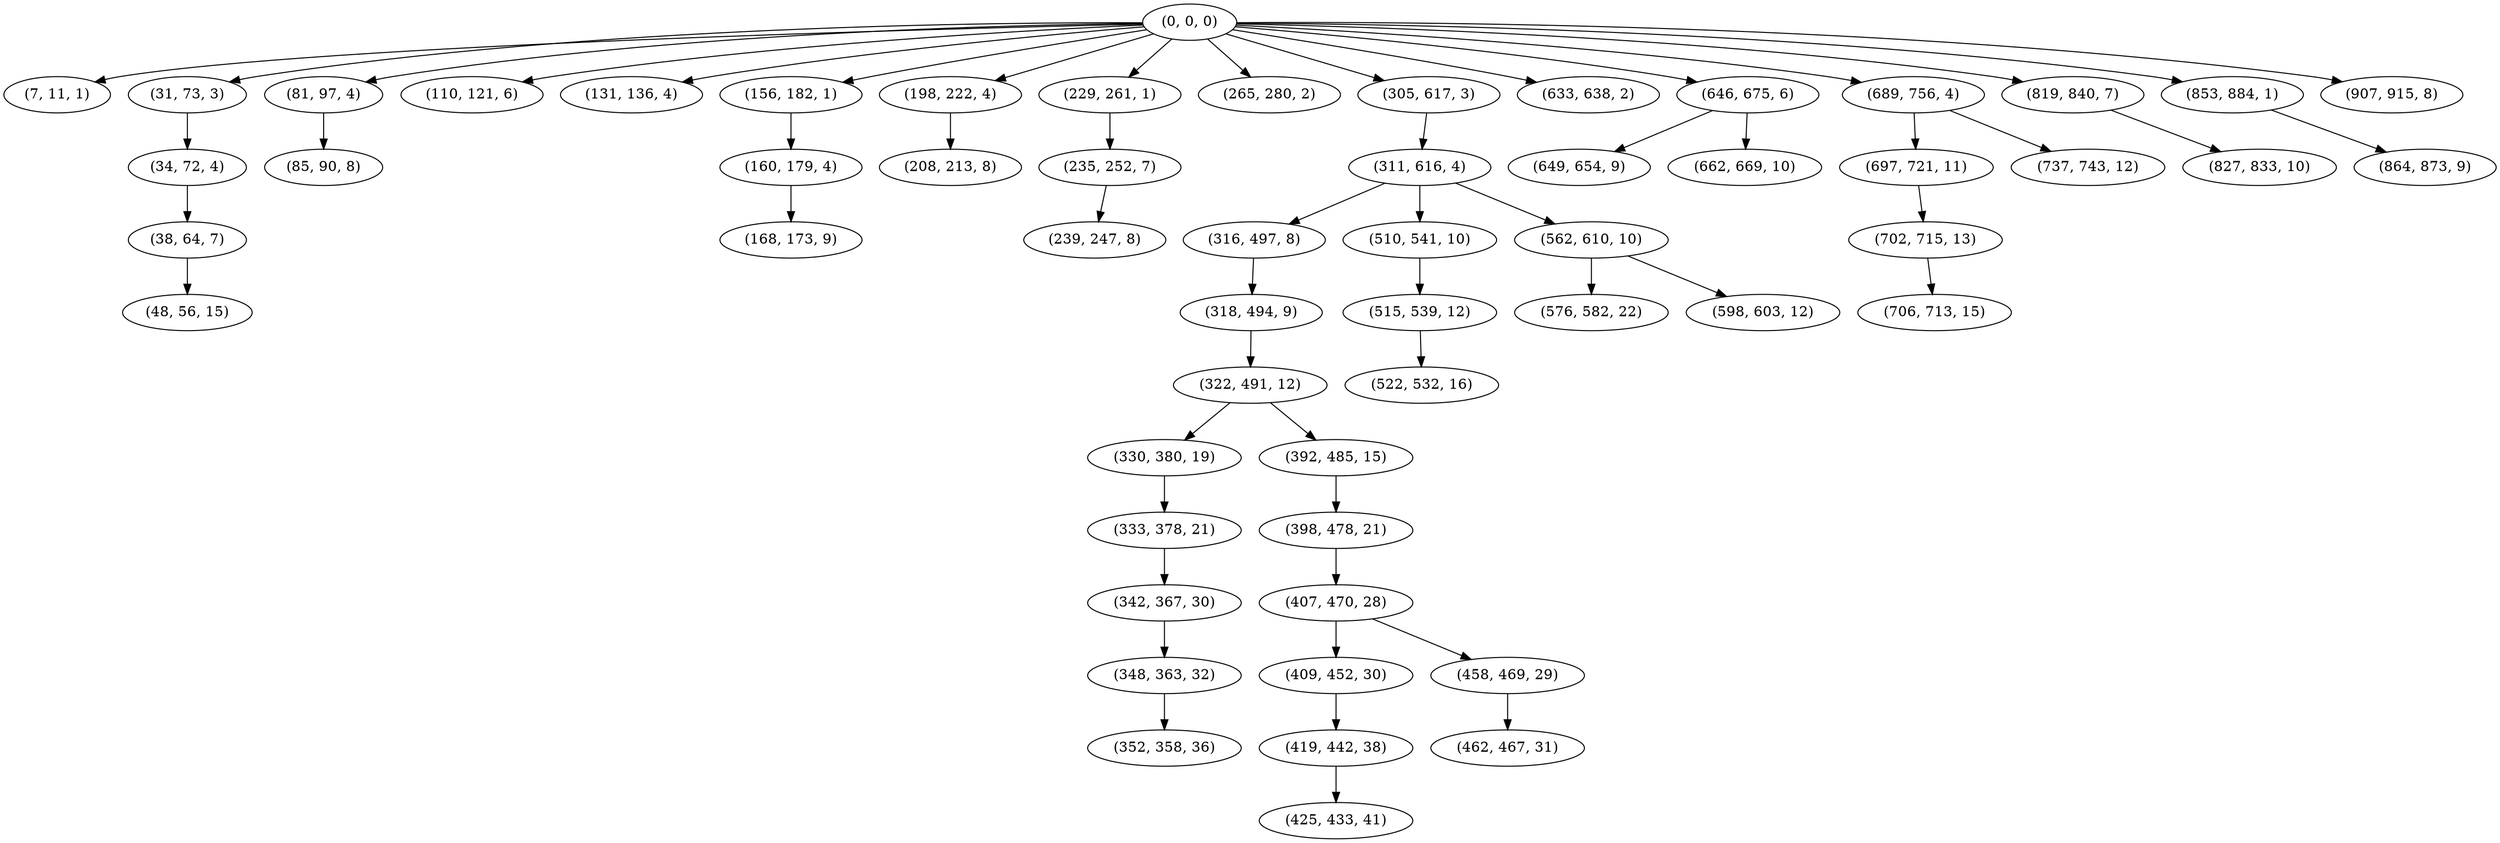 digraph tree {
    "(0, 0, 0)";
    "(7, 11, 1)";
    "(31, 73, 3)";
    "(34, 72, 4)";
    "(38, 64, 7)";
    "(48, 56, 15)";
    "(81, 97, 4)";
    "(85, 90, 8)";
    "(110, 121, 6)";
    "(131, 136, 4)";
    "(156, 182, 1)";
    "(160, 179, 4)";
    "(168, 173, 9)";
    "(198, 222, 4)";
    "(208, 213, 8)";
    "(229, 261, 1)";
    "(235, 252, 7)";
    "(239, 247, 8)";
    "(265, 280, 2)";
    "(305, 617, 3)";
    "(311, 616, 4)";
    "(316, 497, 8)";
    "(318, 494, 9)";
    "(322, 491, 12)";
    "(330, 380, 19)";
    "(333, 378, 21)";
    "(342, 367, 30)";
    "(348, 363, 32)";
    "(352, 358, 36)";
    "(392, 485, 15)";
    "(398, 478, 21)";
    "(407, 470, 28)";
    "(409, 452, 30)";
    "(419, 442, 38)";
    "(425, 433, 41)";
    "(458, 469, 29)";
    "(462, 467, 31)";
    "(510, 541, 10)";
    "(515, 539, 12)";
    "(522, 532, 16)";
    "(562, 610, 10)";
    "(576, 582, 22)";
    "(598, 603, 12)";
    "(633, 638, 2)";
    "(646, 675, 6)";
    "(649, 654, 9)";
    "(662, 669, 10)";
    "(689, 756, 4)";
    "(697, 721, 11)";
    "(702, 715, 13)";
    "(706, 713, 15)";
    "(737, 743, 12)";
    "(819, 840, 7)";
    "(827, 833, 10)";
    "(853, 884, 1)";
    "(864, 873, 9)";
    "(907, 915, 8)";
    "(0, 0, 0)" -> "(7, 11, 1)";
    "(0, 0, 0)" -> "(31, 73, 3)";
    "(0, 0, 0)" -> "(81, 97, 4)";
    "(0, 0, 0)" -> "(110, 121, 6)";
    "(0, 0, 0)" -> "(131, 136, 4)";
    "(0, 0, 0)" -> "(156, 182, 1)";
    "(0, 0, 0)" -> "(198, 222, 4)";
    "(0, 0, 0)" -> "(229, 261, 1)";
    "(0, 0, 0)" -> "(265, 280, 2)";
    "(0, 0, 0)" -> "(305, 617, 3)";
    "(0, 0, 0)" -> "(633, 638, 2)";
    "(0, 0, 0)" -> "(646, 675, 6)";
    "(0, 0, 0)" -> "(689, 756, 4)";
    "(0, 0, 0)" -> "(819, 840, 7)";
    "(0, 0, 0)" -> "(853, 884, 1)";
    "(0, 0, 0)" -> "(907, 915, 8)";
    "(31, 73, 3)" -> "(34, 72, 4)";
    "(34, 72, 4)" -> "(38, 64, 7)";
    "(38, 64, 7)" -> "(48, 56, 15)";
    "(81, 97, 4)" -> "(85, 90, 8)";
    "(156, 182, 1)" -> "(160, 179, 4)";
    "(160, 179, 4)" -> "(168, 173, 9)";
    "(198, 222, 4)" -> "(208, 213, 8)";
    "(229, 261, 1)" -> "(235, 252, 7)";
    "(235, 252, 7)" -> "(239, 247, 8)";
    "(305, 617, 3)" -> "(311, 616, 4)";
    "(311, 616, 4)" -> "(316, 497, 8)";
    "(311, 616, 4)" -> "(510, 541, 10)";
    "(311, 616, 4)" -> "(562, 610, 10)";
    "(316, 497, 8)" -> "(318, 494, 9)";
    "(318, 494, 9)" -> "(322, 491, 12)";
    "(322, 491, 12)" -> "(330, 380, 19)";
    "(322, 491, 12)" -> "(392, 485, 15)";
    "(330, 380, 19)" -> "(333, 378, 21)";
    "(333, 378, 21)" -> "(342, 367, 30)";
    "(342, 367, 30)" -> "(348, 363, 32)";
    "(348, 363, 32)" -> "(352, 358, 36)";
    "(392, 485, 15)" -> "(398, 478, 21)";
    "(398, 478, 21)" -> "(407, 470, 28)";
    "(407, 470, 28)" -> "(409, 452, 30)";
    "(407, 470, 28)" -> "(458, 469, 29)";
    "(409, 452, 30)" -> "(419, 442, 38)";
    "(419, 442, 38)" -> "(425, 433, 41)";
    "(458, 469, 29)" -> "(462, 467, 31)";
    "(510, 541, 10)" -> "(515, 539, 12)";
    "(515, 539, 12)" -> "(522, 532, 16)";
    "(562, 610, 10)" -> "(576, 582, 22)";
    "(562, 610, 10)" -> "(598, 603, 12)";
    "(646, 675, 6)" -> "(649, 654, 9)";
    "(646, 675, 6)" -> "(662, 669, 10)";
    "(689, 756, 4)" -> "(697, 721, 11)";
    "(689, 756, 4)" -> "(737, 743, 12)";
    "(697, 721, 11)" -> "(702, 715, 13)";
    "(702, 715, 13)" -> "(706, 713, 15)";
    "(819, 840, 7)" -> "(827, 833, 10)";
    "(853, 884, 1)" -> "(864, 873, 9)";
}
